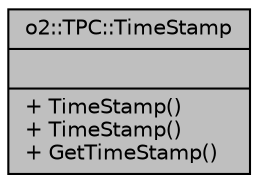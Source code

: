 digraph "o2::TPC::TimeStamp"
{
 // INTERACTIVE_SVG=YES
  bgcolor="transparent";
  edge [fontname="Helvetica",fontsize="10",labelfontname="Helvetica",labelfontsize="10"];
  node [fontname="Helvetica",fontsize="10",shape=record];
  Node1 [label="{o2::TPC::TimeStamp\n||+ TimeStamp()\l+ TimeStamp()\l+ GetTimeStamp()\l}",height=0.2,width=0.4,color="black", fillcolor="grey75", style="filled" fontcolor="black"];
}
